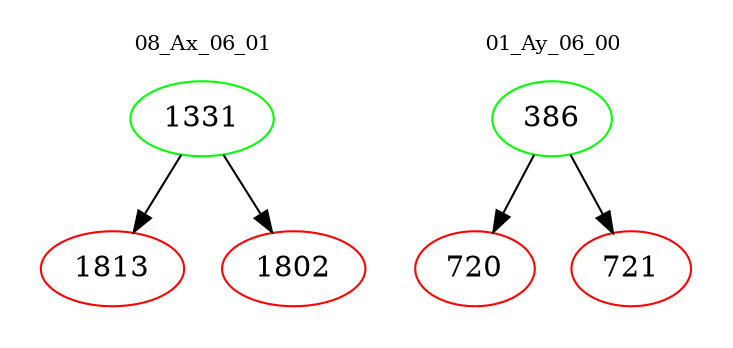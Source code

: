 digraph{
subgraph cluster_0 {
color = white
label = "08_Ax_06_01";
fontsize=10;
T0_1331 [label="1331", color="green"]
T0_1331 -> T0_1813 [color="black"]
T0_1813 [label="1813", color="red"]
T0_1331 -> T0_1802 [color="black"]
T0_1802 [label="1802", color="red"]
}
subgraph cluster_1 {
color = white
label = "01_Ay_06_00";
fontsize=10;
T1_386 [label="386", color="green"]
T1_386 -> T1_720 [color="black"]
T1_720 [label="720", color="red"]
T1_386 -> T1_721 [color="black"]
T1_721 [label="721", color="red"]
}
}
